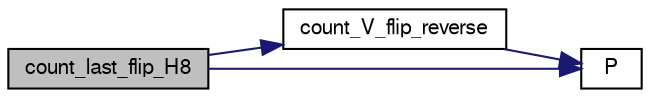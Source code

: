 digraph "count_last_flip_H8"
{
 // LATEX_PDF_SIZE
  bgcolor="transparent";
  edge [fontname="FreeSans",fontsize="10",labelfontname="FreeSans",labelfontsize="10"];
  node [fontname="FreeSans",fontsize="10",shape=record];
  rankdir="LR";
  Node1 [label="count_last_flip_H8",height=0.2,width=0.4,color="black", fillcolor="grey75", style="filled", fontcolor="black",tooltip=" "];
  Node1 -> Node2 [color="midnightblue",fontsize="10",style="solid",fontname="FreeSans"];
  Node2 [label="count_V_flip_reverse",height=0.2,width=0.4,color="black",URL="$count__last__flip__bitscan_8c.html#ac93b9a5a1e3855a330f7ed40d5909d74",tooltip=" "];
  Node2 -> Node3 [color="midnightblue",fontsize="10",style="solid",fontname="FreeSans"];
  Node3 [label="P",height=0.2,width=0.4,color="black",URL="$generate__flip_8c.html#a11481f01e169aee1117c83a352c22222",tooltip=" "];
  Node1 -> Node3 [color="midnightblue",fontsize="10",style="solid",fontname="FreeSans"];
}
